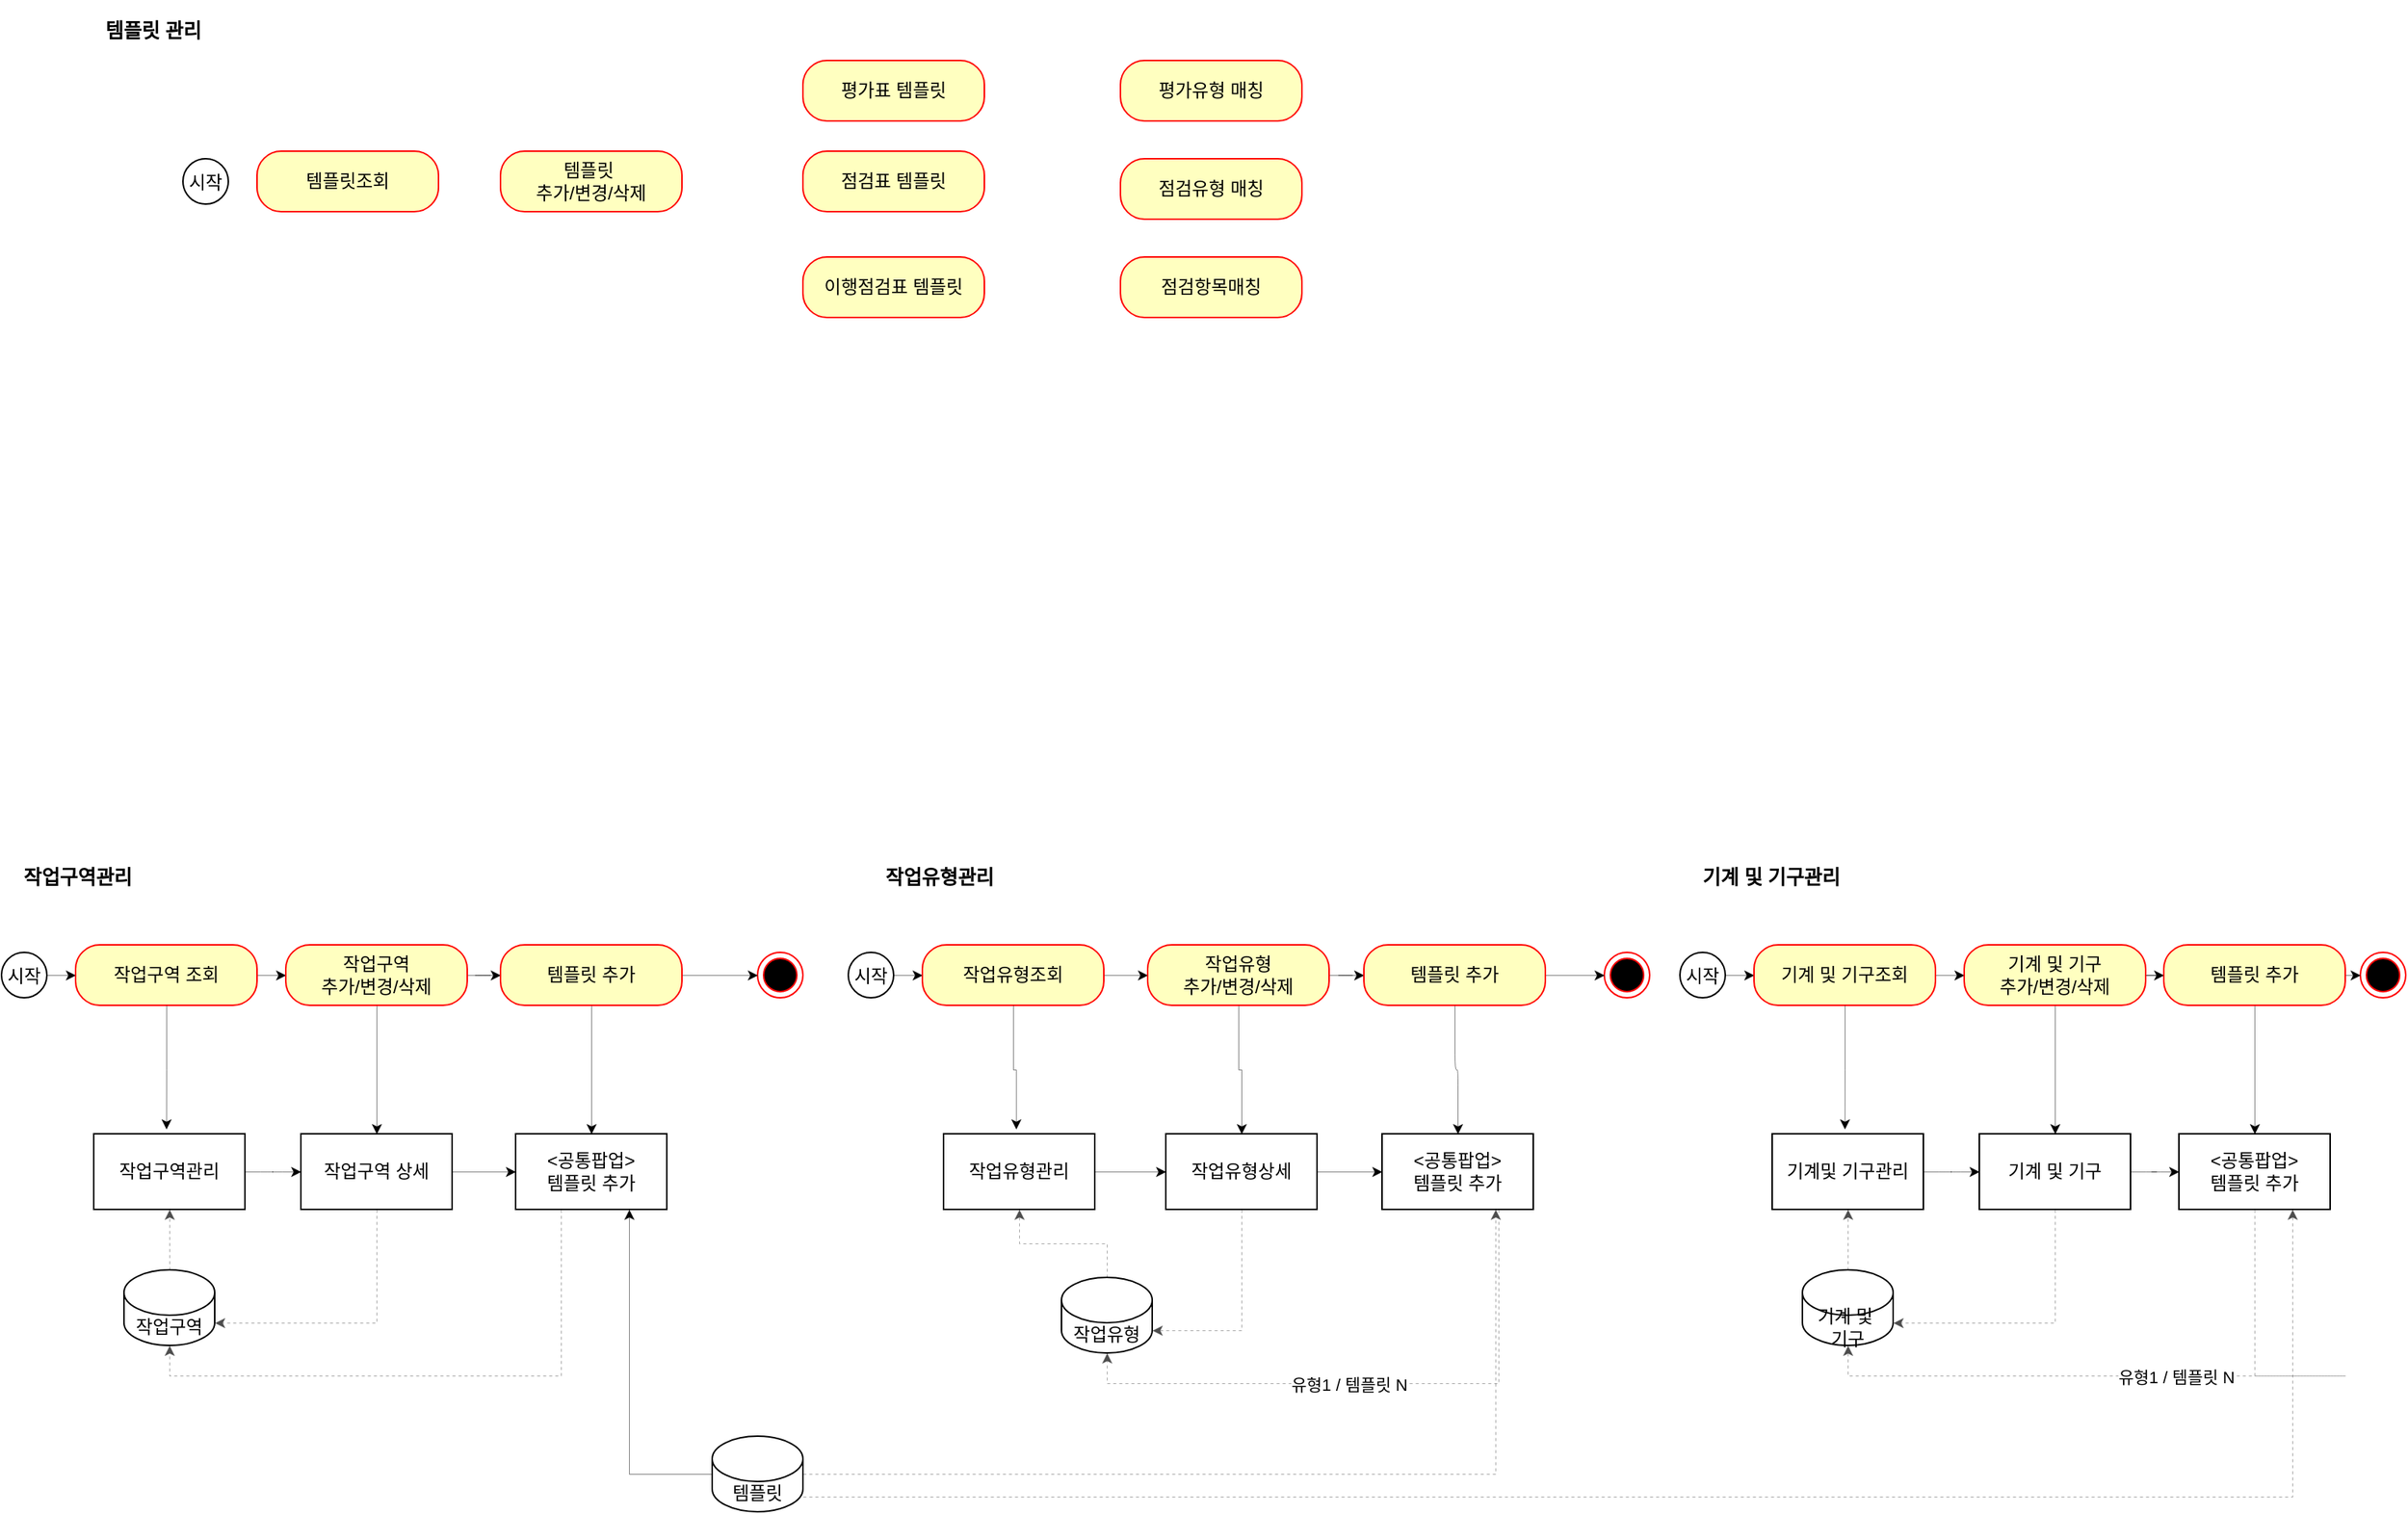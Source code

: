 <mxfile version="24.7.17">
  <diagram name="페이지-1" id="CJ-NocGQA8rgEOxYd6DQ">
    <mxGraphModel dx="2049" dy="1066" grid="1" gridSize="10" guides="1" tooltips="1" connect="1" arrows="1" fold="1" page="1" pageScale="1" pageWidth="1600" pageHeight="1200" math="0" shadow="0">
      <root>
        <mxCell id="0" />
        <mxCell id="1" parent="0" />
        <mxCell id="5AXodJkmoe9g33mTO3XX-12" value="" style="ellipse;html=1;shape=endState;fillColor=#000000;strokeColor=#ff0000;" vertex="1" parent="1">
          <mxGeometry x="510" y="700" width="30" height="30" as="geometry" />
        </mxCell>
        <mxCell id="5AXodJkmoe9g33mTO3XX-20" style="edgeStyle=orthogonalEdgeStyle;rounded=0;orthogonalLoop=1;jettySize=auto;html=1;exitX=1;exitY=0.5;exitDx=0;exitDy=0;entryX=0;entryY=0.5;entryDx=0;entryDy=0;strokeWidth=0.25;" edge="1" parent="1" source="5AXodJkmoe9g33mTO3XX-15" target="5AXodJkmoe9g33mTO3XX-18">
          <mxGeometry relative="1" as="geometry" />
        </mxCell>
        <mxCell id="5AXodJkmoe9g33mTO3XX-15" value="시작" style="ellipse;" vertex="1" parent="1">
          <mxGeometry x="10" y="700" width="30" height="30" as="geometry" />
        </mxCell>
        <mxCell id="5AXodJkmoe9g33mTO3XX-71" style="edgeStyle=orthogonalEdgeStyle;rounded=0;orthogonalLoop=1;jettySize=auto;html=1;exitX=1;exitY=0.5;exitDx=0;exitDy=0;entryX=0;entryY=0.5;entryDx=0;entryDy=0;strokeWidth=0.25;" edge="1" parent="1" source="5AXodJkmoe9g33mTO3XX-18" target="5AXodJkmoe9g33mTO3XX-27">
          <mxGeometry relative="1" as="geometry" />
        </mxCell>
        <mxCell id="5AXodJkmoe9g33mTO3XX-18" value="작업구역 조회" style="rounded=1;whiteSpace=wrap;html=1;arcSize=40;fontColor=#000000;fillColor=#ffffc0;strokeColor=#ff0000;" vertex="1" parent="1">
          <mxGeometry x="59" y="695" width="120" height="40" as="geometry" />
        </mxCell>
        <mxCell id="5AXodJkmoe9g33mTO3XX-84" style="edgeStyle=orthogonalEdgeStyle;shape=connector;rounded=1;orthogonalLoop=1;jettySize=auto;html=1;entryX=0;entryY=0.5;entryDx=0;entryDy=0;strokeColor=default;strokeWidth=0.25;align=center;verticalAlign=middle;fontFamily=Helvetica;fontSize=11;fontColor=default;labelBackgroundColor=default;endArrow=classic;" edge="1" parent="1" source="5AXodJkmoe9g33mTO3XX-26" target="5AXodJkmoe9g33mTO3XX-74">
          <mxGeometry relative="1" as="geometry" />
        </mxCell>
        <mxCell id="5AXodJkmoe9g33mTO3XX-26" value="작업구역관리" style="html=1;dashed=0;whiteSpace=wrap;" vertex="1" parent="1">
          <mxGeometry x="71" y="820" width="100" height="50" as="geometry" />
        </mxCell>
        <mxCell id="5AXodJkmoe9g33mTO3XX-76" style="edgeStyle=orthogonalEdgeStyle;rounded=0;orthogonalLoop=1;jettySize=auto;html=1;entryX=0.5;entryY=0;entryDx=0;entryDy=0;strokeWidth=0.25;" edge="1" parent="1" source="5AXodJkmoe9g33mTO3XX-27" target="5AXodJkmoe9g33mTO3XX-74">
          <mxGeometry relative="1" as="geometry" />
        </mxCell>
        <mxCell id="5AXodJkmoe9g33mTO3XX-81" style="edgeStyle=orthogonalEdgeStyle;rounded=1;orthogonalLoop=1;jettySize=auto;html=1;entryX=0;entryY=0.5;entryDx=0;entryDy=0;strokeWidth=0.25;" edge="1" parent="1" source="5AXodJkmoe9g33mTO3XX-27" target="5AXodJkmoe9g33mTO3XX-35">
          <mxGeometry relative="1" as="geometry" />
        </mxCell>
        <mxCell id="5AXodJkmoe9g33mTO3XX-27" value="작업구역&lt;div&gt;추가/변경/삭제&lt;/div&gt;" style="rounded=1;whiteSpace=wrap;html=1;arcSize=40;fontColor=#000000;fillColor=#ffffc0;strokeColor=#ff0000;" vertex="1" parent="1">
          <mxGeometry x="198" y="695" width="120" height="40" as="geometry" />
        </mxCell>
        <mxCell id="5AXodJkmoe9g33mTO3XX-82" style="edgeStyle=orthogonalEdgeStyle;shape=connector;rounded=1;orthogonalLoop=1;jettySize=auto;html=1;entryX=0.5;entryY=0;entryDx=0;entryDy=0;strokeColor=default;align=center;verticalAlign=middle;fontFamily=Helvetica;fontSize=11;fontColor=default;labelBackgroundColor=default;endArrow=classic;strokeWidth=0.25;" edge="1" parent="1" source="5AXodJkmoe9g33mTO3XX-35" target="5AXodJkmoe9g33mTO3XX-80">
          <mxGeometry relative="1" as="geometry" />
        </mxCell>
        <mxCell id="5AXodJkmoe9g33mTO3XX-92" style="edgeStyle=orthogonalEdgeStyle;shape=connector;curved=0;rounded=0;orthogonalLoop=1;jettySize=auto;html=1;exitX=1;exitY=0.5;exitDx=0;exitDy=0;entryX=0;entryY=0.5;entryDx=0;entryDy=0;strokeColor=default;strokeWidth=0.25;align=center;verticalAlign=middle;fontFamily=Helvetica;fontSize=11;fontColor=default;labelBackgroundColor=default;endArrow=classic;" edge="1" parent="1" source="5AXodJkmoe9g33mTO3XX-35" target="5AXodJkmoe9g33mTO3XX-12">
          <mxGeometry relative="1" as="geometry" />
        </mxCell>
        <mxCell id="5AXodJkmoe9g33mTO3XX-35" value="템플릿 추가" style="rounded=1;whiteSpace=wrap;html=1;arcSize=40;fontColor=#000000;fillColor=#ffffc0;strokeColor=#ff0000;" vertex="1" parent="1">
          <mxGeometry x="340" y="695" width="120" height="40" as="geometry" />
        </mxCell>
        <mxCell id="5AXodJkmoe9g33mTO3XX-77" style="edgeStyle=orthogonalEdgeStyle;rounded=0;orthogonalLoop=1;jettySize=auto;html=1;entryX=0.5;entryY=1;entryDx=0;entryDy=0;dashed=1;dashPattern=8 8;strokeColor=#4D4D4D;align=center;verticalAlign=middle;fontFamily=Helvetica;fontSize=11;fontColor=default;labelBackgroundColor=default;endArrow=classic;strokeWidth=0.25;" edge="1" parent="1" source="5AXodJkmoe9g33mTO3XX-56" target="5AXodJkmoe9g33mTO3XX-26">
          <mxGeometry relative="1" as="geometry" />
        </mxCell>
        <mxCell id="5AXodJkmoe9g33mTO3XX-56" value="작업구역" style="shape=cylinder3;whiteSpace=wrap;html=1;boundedLbl=1;backgroundOutline=1;size=15;" vertex="1" parent="1">
          <mxGeometry x="91" y="910" width="60" height="50" as="geometry" />
        </mxCell>
        <mxCell id="5AXodJkmoe9g33mTO3XX-70" style="edgeStyle=orthogonalEdgeStyle;rounded=0;orthogonalLoop=1;jettySize=auto;html=1;entryX=0.479;entryY=-0.063;entryDx=0;entryDy=0;entryPerimeter=0;strokeWidth=0.25;" edge="1" parent="1" source="5AXodJkmoe9g33mTO3XX-18" target="5AXodJkmoe9g33mTO3XX-26">
          <mxGeometry relative="1" as="geometry" />
        </mxCell>
        <mxCell id="5AXodJkmoe9g33mTO3XX-85" style="edgeStyle=orthogonalEdgeStyle;shape=connector;rounded=1;orthogonalLoop=1;jettySize=auto;html=1;entryX=0;entryY=0.5;entryDx=0;entryDy=0;strokeColor=default;strokeWidth=0.25;align=center;verticalAlign=middle;fontFamily=Helvetica;fontSize=11;fontColor=default;labelBackgroundColor=default;endArrow=classic;" edge="1" parent="1" source="5AXodJkmoe9g33mTO3XX-74" target="5AXodJkmoe9g33mTO3XX-80">
          <mxGeometry relative="1" as="geometry" />
        </mxCell>
        <mxCell id="5AXodJkmoe9g33mTO3XX-74" value="작업구역 상세" style="html=1;dashed=0;whiteSpace=wrap;" vertex="1" parent="1">
          <mxGeometry x="208" y="820" width="100" height="50" as="geometry" />
        </mxCell>
        <mxCell id="5AXodJkmoe9g33mTO3XX-79" style="edgeStyle=orthogonalEdgeStyle;rounded=0;orthogonalLoop=1;jettySize=auto;html=1;entryX=1;entryY=1;entryDx=0;entryDy=-15;entryPerimeter=0;curved=0;exitX=0.5;exitY=1;exitDx=0;exitDy=0;dashed=1;dashPattern=8 8;strokeColor=#4D4D4D;align=center;verticalAlign=middle;fontFamily=Helvetica;fontSize=11;fontColor=default;labelBackgroundColor=default;endArrow=classic;strokeWidth=0.25;" edge="1" parent="1" source="5AXodJkmoe9g33mTO3XX-74" target="5AXodJkmoe9g33mTO3XX-56">
          <mxGeometry relative="1" as="geometry" />
        </mxCell>
        <mxCell id="5AXodJkmoe9g33mTO3XX-80" value="&lt;div&gt;&amp;lt;공통팝업&amp;gt;&lt;/div&gt;템플릿 추가" style="html=1;dashed=0;whiteSpace=wrap;" vertex="1" parent="1">
          <mxGeometry x="350" y="820" width="100" height="50" as="geometry" />
        </mxCell>
        <mxCell id="5AXodJkmoe9g33mTO3XX-90" style="edgeStyle=orthogonalEdgeStyle;shape=connector;curved=0;rounded=0;orthogonalLoop=1;jettySize=auto;html=1;entryX=0.75;entryY=1;entryDx=0;entryDy=0;strokeColor=default;strokeWidth=0.25;align=center;verticalAlign=middle;fontFamily=Helvetica;fontSize=11;fontColor=default;labelBackgroundColor=default;endArrow=classic;" edge="1" parent="1" source="5AXodJkmoe9g33mTO3XX-89" target="5AXodJkmoe9g33mTO3XX-80">
          <mxGeometry relative="1" as="geometry" />
        </mxCell>
        <mxCell id="5AXodJkmoe9g33mTO3XX-117" style="edgeStyle=orthogonalEdgeStyle;shape=connector;curved=0;rounded=0;orthogonalLoop=1;jettySize=auto;html=1;entryX=0.75;entryY=1;entryDx=0;entryDy=0;strokeColor=#4D4D4D;strokeWidth=0.25;align=center;verticalAlign=middle;fontFamily=Helvetica;fontSize=11;fontColor=default;labelBackgroundColor=default;endArrow=classic;dashed=1;dashPattern=8 8;" edge="1" parent="1" source="5AXodJkmoe9g33mTO3XX-89" target="5AXodJkmoe9g33mTO3XX-113">
          <mxGeometry relative="1" as="geometry" />
        </mxCell>
        <mxCell id="5AXodJkmoe9g33mTO3XX-141" style="edgeStyle=orthogonalEdgeStyle;shape=connector;curved=0;rounded=0;orthogonalLoop=1;jettySize=auto;html=1;entryX=0.75;entryY=1;entryDx=0;entryDy=0;strokeColor=#4D4D4D;strokeWidth=0.25;align=center;verticalAlign=middle;fontFamily=Helvetica;fontSize=11;fontColor=default;labelBackgroundColor=default;endArrow=classic;dashed=1;dashPattern=8 8;exitX=1;exitY=0.8;exitDx=0;exitDy=0;exitPerimeter=0;" edge="1" parent="1" source="5AXodJkmoe9g33mTO3XX-89" target="5AXodJkmoe9g33mTO3XX-138">
          <mxGeometry relative="1" as="geometry" />
        </mxCell>
        <mxCell id="5AXodJkmoe9g33mTO3XX-89" value="템플릿" style="shape=cylinder3;whiteSpace=wrap;html=1;boundedLbl=1;backgroundOutline=1;size=15;" vertex="1" parent="1">
          <mxGeometry x="480" y="1020" width="60" height="50" as="geometry" />
        </mxCell>
        <mxCell id="5AXodJkmoe9g33mTO3XX-93" style="edgeStyle=orthogonalEdgeStyle;shape=connector;curved=0;rounded=0;orthogonalLoop=1;jettySize=auto;html=1;entryX=0.5;entryY=1;entryDx=0;entryDy=0;entryPerimeter=0;strokeColor=#4D4D4D;strokeWidth=0.25;align=center;verticalAlign=middle;fontFamily=Helvetica;fontSize=11;fontColor=default;labelBackgroundColor=default;endArrow=classic;dashed=1;dashPattern=8 8;" edge="1" parent="1" source="5AXodJkmoe9g33mTO3XX-80" target="5AXodJkmoe9g33mTO3XX-56">
          <mxGeometry relative="1" as="geometry">
            <Array as="points">
              <mxPoint x="380" y="980" />
              <mxPoint x="121" y="980" />
            </Array>
          </mxGeometry>
        </mxCell>
        <mxCell id="5AXodJkmoe9g33mTO3XX-94" value="" style="ellipse;html=1;shape=endState;fillColor=#000000;strokeColor=#ff0000;" vertex="1" parent="1">
          <mxGeometry x="1070" y="700" width="30" height="30" as="geometry" />
        </mxCell>
        <mxCell id="5AXodJkmoe9g33mTO3XX-95" style="edgeStyle=orthogonalEdgeStyle;rounded=0;orthogonalLoop=1;jettySize=auto;html=1;exitX=1;exitY=0.5;exitDx=0;exitDy=0;entryX=0;entryY=0.5;entryDx=0;entryDy=0;strokeWidth=0.25;" edge="1" source="5AXodJkmoe9g33mTO3XX-96" target="5AXodJkmoe9g33mTO3XX-98" parent="1">
          <mxGeometry relative="1" as="geometry" />
        </mxCell>
        <mxCell id="5AXodJkmoe9g33mTO3XX-96" value="시작" style="ellipse;" vertex="1" parent="1">
          <mxGeometry x="570" y="700" width="30" height="30" as="geometry" />
        </mxCell>
        <mxCell id="5AXodJkmoe9g33mTO3XX-97" style="edgeStyle=orthogonalEdgeStyle;rounded=0;orthogonalLoop=1;jettySize=auto;html=1;exitX=1;exitY=0.5;exitDx=0;exitDy=0;entryX=0;entryY=0.5;entryDx=0;entryDy=0;strokeWidth=0.25;" edge="1" source="5AXodJkmoe9g33mTO3XX-98" target="5AXodJkmoe9g33mTO3XX-103" parent="1">
          <mxGeometry relative="1" as="geometry" />
        </mxCell>
        <mxCell id="5AXodJkmoe9g33mTO3XX-98" value="작업유형조회" style="rounded=1;whiteSpace=wrap;html=1;arcSize=40;fontColor=#000000;fillColor=#ffffc0;strokeColor=#ff0000;" vertex="1" parent="1">
          <mxGeometry x="619" y="695" width="120" height="40" as="geometry" />
        </mxCell>
        <mxCell id="5AXodJkmoe9g33mTO3XX-99" style="edgeStyle=orthogonalEdgeStyle;shape=connector;rounded=1;orthogonalLoop=1;jettySize=auto;html=1;entryX=0;entryY=0.5;entryDx=0;entryDy=0;strokeColor=default;strokeWidth=0.25;align=center;verticalAlign=middle;fontFamily=Helvetica;fontSize=11;fontColor=default;labelBackgroundColor=default;endArrow=classic;" edge="1" source="5AXodJkmoe9g33mTO3XX-100" target="5AXodJkmoe9g33mTO3XX-111" parent="1">
          <mxGeometry relative="1" as="geometry" />
        </mxCell>
        <mxCell id="5AXodJkmoe9g33mTO3XX-100" value="작업유형관리" style="html=1;dashed=0;whiteSpace=wrap;" vertex="1" parent="1">
          <mxGeometry x="633" y="820" width="100" height="50" as="geometry" />
        </mxCell>
        <mxCell id="5AXodJkmoe9g33mTO3XX-101" style="edgeStyle=orthogonalEdgeStyle;rounded=0;orthogonalLoop=1;jettySize=auto;html=1;entryX=0.5;entryY=0;entryDx=0;entryDy=0;strokeWidth=0.25;" edge="1" source="5AXodJkmoe9g33mTO3XX-103" target="5AXodJkmoe9g33mTO3XX-111" parent="1">
          <mxGeometry relative="1" as="geometry" />
        </mxCell>
        <mxCell id="5AXodJkmoe9g33mTO3XX-102" style="edgeStyle=orthogonalEdgeStyle;rounded=1;orthogonalLoop=1;jettySize=auto;html=1;entryX=0;entryY=0.5;entryDx=0;entryDy=0;strokeWidth=0.25;" edge="1" source="5AXodJkmoe9g33mTO3XX-103" target="5AXodJkmoe9g33mTO3XX-106" parent="1">
          <mxGeometry relative="1" as="geometry" />
        </mxCell>
        <mxCell id="5AXodJkmoe9g33mTO3XX-103" value="&lt;div&gt;작업유형&lt;/div&gt;&lt;div&gt;추가/변경/삭제&lt;/div&gt;" style="rounded=1;whiteSpace=wrap;html=1;arcSize=40;fontColor=#000000;fillColor=#ffffc0;strokeColor=#ff0000;" vertex="1" parent="1">
          <mxGeometry x="768" y="695" width="120" height="40" as="geometry" />
        </mxCell>
        <mxCell id="5AXodJkmoe9g33mTO3XX-104" style="edgeStyle=orthogonalEdgeStyle;shape=connector;rounded=1;orthogonalLoop=1;jettySize=auto;html=1;entryX=0.5;entryY=0;entryDx=0;entryDy=0;strokeColor=default;align=center;verticalAlign=middle;fontFamily=Helvetica;fontSize=11;fontColor=default;labelBackgroundColor=default;endArrow=classic;strokeWidth=0.25;" edge="1" source="5AXodJkmoe9g33mTO3XX-106" target="5AXodJkmoe9g33mTO3XX-113" parent="1">
          <mxGeometry relative="1" as="geometry" />
        </mxCell>
        <mxCell id="5AXodJkmoe9g33mTO3XX-105" style="edgeStyle=orthogonalEdgeStyle;shape=connector;curved=0;rounded=0;orthogonalLoop=1;jettySize=auto;html=1;exitX=1;exitY=0.5;exitDx=0;exitDy=0;entryX=0;entryY=0.5;entryDx=0;entryDy=0;strokeColor=default;strokeWidth=0.25;align=center;verticalAlign=middle;fontFamily=Helvetica;fontSize=11;fontColor=default;labelBackgroundColor=default;endArrow=classic;" edge="1" source="5AXodJkmoe9g33mTO3XX-106" target="5AXodJkmoe9g33mTO3XX-94" parent="1">
          <mxGeometry relative="1" as="geometry" />
        </mxCell>
        <mxCell id="5AXodJkmoe9g33mTO3XX-106" value="템플릿 추가" style="rounded=1;whiteSpace=wrap;html=1;arcSize=40;fontColor=#000000;fillColor=#ffffc0;strokeColor=#ff0000;" vertex="1" parent="1">
          <mxGeometry x="911" y="695" width="120" height="40" as="geometry" />
        </mxCell>
        <mxCell id="5AXodJkmoe9g33mTO3XX-107" style="edgeStyle=orthogonalEdgeStyle;rounded=0;orthogonalLoop=1;jettySize=auto;html=1;entryX=0.5;entryY=1;entryDx=0;entryDy=0;dashed=1;dashPattern=8 8;strokeColor=#4D4D4D;align=center;verticalAlign=middle;fontFamily=Helvetica;fontSize=11;fontColor=default;labelBackgroundColor=default;endArrow=classic;strokeWidth=0.25;" edge="1" source="5AXodJkmoe9g33mTO3XX-108" target="5AXodJkmoe9g33mTO3XX-100" parent="1">
          <mxGeometry relative="1" as="geometry" />
        </mxCell>
        <mxCell id="5AXodJkmoe9g33mTO3XX-108" value="작업유형" style="shape=cylinder3;whiteSpace=wrap;html=1;boundedLbl=1;backgroundOutline=1;size=15;" vertex="1" parent="1">
          <mxGeometry x="711" y="915" width="60" height="50" as="geometry" />
        </mxCell>
        <mxCell id="5AXodJkmoe9g33mTO3XX-109" style="edgeStyle=orthogonalEdgeStyle;rounded=0;orthogonalLoop=1;jettySize=auto;html=1;entryX=0.479;entryY=-0.063;entryDx=0;entryDy=0;entryPerimeter=0;strokeWidth=0.25;" edge="1" source="5AXodJkmoe9g33mTO3XX-98" target="5AXodJkmoe9g33mTO3XX-100" parent="1">
          <mxGeometry relative="1" as="geometry" />
        </mxCell>
        <mxCell id="5AXodJkmoe9g33mTO3XX-110" style="edgeStyle=orthogonalEdgeStyle;shape=connector;rounded=1;orthogonalLoop=1;jettySize=auto;html=1;entryX=0;entryY=0.5;entryDx=0;entryDy=0;strokeColor=default;strokeWidth=0.25;align=center;verticalAlign=middle;fontFamily=Helvetica;fontSize=11;fontColor=default;labelBackgroundColor=default;endArrow=classic;" edge="1" source="5AXodJkmoe9g33mTO3XX-111" target="5AXodJkmoe9g33mTO3XX-113" parent="1">
          <mxGeometry relative="1" as="geometry" />
        </mxCell>
        <mxCell id="5AXodJkmoe9g33mTO3XX-111" value="작업유형상세" style="html=1;dashed=0;whiteSpace=wrap;" vertex="1" parent="1">
          <mxGeometry x="780" y="820" width="100" height="50" as="geometry" />
        </mxCell>
        <mxCell id="5AXodJkmoe9g33mTO3XX-112" style="edgeStyle=orthogonalEdgeStyle;rounded=0;orthogonalLoop=1;jettySize=auto;html=1;entryX=1;entryY=1;entryDx=0;entryDy=-15;entryPerimeter=0;curved=0;exitX=0.5;exitY=1;exitDx=0;exitDy=0;dashed=1;dashPattern=8 8;strokeColor=#4D4D4D;align=center;verticalAlign=middle;fontFamily=Helvetica;fontSize=11;fontColor=default;labelBackgroundColor=default;endArrow=classic;strokeWidth=0.25;" edge="1" source="5AXodJkmoe9g33mTO3XX-111" target="5AXodJkmoe9g33mTO3XX-108" parent="1">
          <mxGeometry relative="1" as="geometry" />
        </mxCell>
        <mxCell id="5AXodJkmoe9g33mTO3XX-113" value="&lt;div&gt;&amp;lt;공통팝업&amp;gt;&lt;/div&gt;템플릿 추가" style="html=1;dashed=0;whiteSpace=wrap;" vertex="1" parent="1">
          <mxGeometry x="923" y="820" width="100" height="50" as="geometry" />
        </mxCell>
        <mxCell id="5AXodJkmoe9g33mTO3XX-116" style="edgeStyle=orthogonalEdgeStyle;shape=connector;curved=0;rounded=0;orthogonalLoop=1;jettySize=auto;html=1;entryX=0.5;entryY=1;entryDx=0;entryDy=0;entryPerimeter=0;strokeColor=#4D4D4D;strokeWidth=0.25;align=center;verticalAlign=middle;fontFamily=Helvetica;fontSize=11;fontColor=default;labelBackgroundColor=default;endArrow=classic;dashed=1;dashPattern=8 8;" edge="1" source="5AXodJkmoe9g33mTO3XX-113" target="5AXodJkmoe9g33mTO3XX-108" parent="1">
          <mxGeometry relative="1" as="geometry">
            <Array as="points">
              <mxPoint x="1000" y="985" />
              <mxPoint x="741" y="985" />
            </Array>
          </mxGeometry>
        </mxCell>
        <mxCell id="5AXodJkmoe9g33mTO3XX-118" value="유형1 / 템플릿 N" style="edgeLabel;html=1;align=center;verticalAlign=middle;resizable=0;points=[];rounded=1;fontFamily=Helvetica;fontSize=11;fontColor=default;labelBackgroundColor=default;" vertex="1" connectable="0" parent="5AXodJkmoe9g33mTO3XX-116">
          <mxGeometry x="0.089" y="1" relative="1" as="geometry">
            <mxPoint as="offset" />
          </mxGeometry>
        </mxCell>
        <mxCell id="5AXodJkmoe9g33mTO3XX-119" value="" style="ellipse;html=1;shape=endState;fillColor=#000000;strokeColor=#ff0000;" vertex="1" parent="1">
          <mxGeometry x="1570" y="700" width="30" height="30" as="geometry" />
        </mxCell>
        <mxCell id="5AXodJkmoe9g33mTO3XX-120" style="edgeStyle=orthogonalEdgeStyle;rounded=0;orthogonalLoop=1;jettySize=auto;html=1;exitX=1;exitY=0.5;exitDx=0;exitDy=0;entryX=0;entryY=0.5;entryDx=0;entryDy=0;strokeWidth=0.25;" edge="1" source="5AXodJkmoe9g33mTO3XX-121" target="5AXodJkmoe9g33mTO3XX-123" parent="1">
          <mxGeometry relative="1" as="geometry" />
        </mxCell>
        <mxCell id="5AXodJkmoe9g33mTO3XX-121" value="시작" style="ellipse;" vertex="1" parent="1">
          <mxGeometry x="1120" y="700" width="30" height="30" as="geometry" />
        </mxCell>
        <mxCell id="5AXodJkmoe9g33mTO3XX-122" style="edgeStyle=orthogonalEdgeStyle;rounded=0;orthogonalLoop=1;jettySize=auto;html=1;exitX=1;exitY=0.5;exitDx=0;exitDy=0;entryX=0;entryY=0.5;entryDx=0;entryDy=0;strokeWidth=0.25;" edge="1" source="5AXodJkmoe9g33mTO3XX-123" target="5AXodJkmoe9g33mTO3XX-128" parent="1">
          <mxGeometry relative="1" as="geometry" />
        </mxCell>
        <mxCell id="5AXodJkmoe9g33mTO3XX-123" value="기계 및 기구조회" style="rounded=1;whiteSpace=wrap;html=1;arcSize=40;fontColor=#000000;fillColor=#ffffc0;strokeColor=#ff0000;" vertex="1" parent="1">
          <mxGeometry x="1169" y="695" width="120" height="40" as="geometry" />
        </mxCell>
        <mxCell id="5AXodJkmoe9g33mTO3XX-124" style="edgeStyle=orthogonalEdgeStyle;shape=connector;rounded=1;orthogonalLoop=1;jettySize=auto;html=1;entryX=0;entryY=0.5;entryDx=0;entryDy=0;strokeColor=default;strokeWidth=0.25;align=center;verticalAlign=middle;fontFamily=Helvetica;fontSize=11;fontColor=default;labelBackgroundColor=default;endArrow=classic;" edge="1" source="5AXodJkmoe9g33mTO3XX-125" target="5AXodJkmoe9g33mTO3XX-136" parent="1">
          <mxGeometry relative="1" as="geometry" />
        </mxCell>
        <mxCell id="5AXodJkmoe9g33mTO3XX-125" value="기계및 기구관리" style="html=1;dashed=0;whiteSpace=wrap;" vertex="1" parent="1">
          <mxGeometry x="1181" y="820" width="100" height="50" as="geometry" />
        </mxCell>
        <mxCell id="5AXodJkmoe9g33mTO3XX-126" style="edgeStyle=orthogonalEdgeStyle;rounded=0;orthogonalLoop=1;jettySize=auto;html=1;entryX=0.5;entryY=0;entryDx=0;entryDy=0;strokeWidth=0.25;" edge="1" source="5AXodJkmoe9g33mTO3XX-128" target="5AXodJkmoe9g33mTO3XX-136" parent="1">
          <mxGeometry relative="1" as="geometry" />
        </mxCell>
        <mxCell id="5AXodJkmoe9g33mTO3XX-127" style="edgeStyle=orthogonalEdgeStyle;rounded=1;orthogonalLoop=1;jettySize=auto;html=1;entryX=0;entryY=0.5;entryDx=0;entryDy=0;strokeWidth=0.25;" edge="1" source="5AXodJkmoe9g33mTO3XX-128" target="5AXodJkmoe9g33mTO3XX-131" parent="1">
          <mxGeometry relative="1" as="geometry" />
        </mxCell>
        <mxCell id="5AXodJkmoe9g33mTO3XX-128" value="&lt;div&gt;기계 및 기구&lt;/div&gt;&lt;div&gt;추가/변경/삭제&lt;/div&gt;" style="rounded=1;whiteSpace=wrap;html=1;arcSize=40;fontColor=#000000;fillColor=#ffffc0;strokeColor=#ff0000;" vertex="1" parent="1">
          <mxGeometry x="1308" y="695" width="120" height="40" as="geometry" />
        </mxCell>
        <mxCell id="5AXodJkmoe9g33mTO3XX-129" style="edgeStyle=orthogonalEdgeStyle;shape=connector;rounded=1;orthogonalLoop=1;jettySize=auto;html=1;entryX=0.5;entryY=0;entryDx=0;entryDy=0;strokeColor=default;align=center;verticalAlign=middle;fontFamily=Helvetica;fontSize=11;fontColor=default;labelBackgroundColor=default;endArrow=classic;strokeWidth=0.25;" edge="1" source="5AXodJkmoe9g33mTO3XX-131" target="5AXodJkmoe9g33mTO3XX-138" parent="1">
          <mxGeometry relative="1" as="geometry" />
        </mxCell>
        <mxCell id="5AXodJkmoe9g33mTO3XX-130" style="edgeStyle=orthogonalEdgeStyle;shape=connector;curved=0;rounded=0;orthogonalLoop=1;jettySize=auto;html=1;exitX=1;exitY=0.5;exitDx=0;exitDy=0;entryX=0;entryY=0.5;entryDx=0;entryDy=0;strokeColor=default;strokeWidth=0.25;align=center;verticalAlign=middle;fontFamily=Helvetica;fontSize=11;fontColor=default;labelBackgroundColor=default;endArrow=classic;" edge="1" source="5AXodJkmoe9g33mTO3XX-131" target="5AXodJkmoe9g33mTO3XX-119" parent="1">
          <mxGeometry relative="1" as="geometry" />
        </mxCell>
        <mxCell id="5AXodJkmoe9g33mTO3XX-131" value="템플릿 추가" style="rounded=1;whiteSpace=wrap;html=1;arcSize=40;fontColor=#000000;fillColor=#ffffc0;strokeColor=#ff0000;" vertex="1" parent="1">
          <mxGeometry x="1440" y="695" width="120" height="40" as="geometry" />
        </mxCell>
        <mxCell id="5AXodJkmoe9g33mTO3XX-132" style="edgeStyle=orthogonalEdgeStyle;rounded=0;orthogonalLoop=1;jettySize=auto;html=1;entryX=0.5;entryY=1;entryDx=0;entryDy=0;dashed=1;dashPattern=8 8;strokeColor=#4D4D4D;align=center;verticalAlign=middle;fontFamily=Helvetica;fontSize=11;fontColor=default;labelBackgroundColor=default;endArrow=classic;strokeWidth=0.25;" edge="1" source="5AXodJkmoe9g33mTO3XX-133" target="5AXodJkmoe9g33mTO3XX-125" parent="1">
          <mxGeometry relative="1" as="geometry" />
        </mxCell>
        <mxCell id="5AXodJkmoe9g33mTO3XX-133" value="기계 및&amp;nbsp;&lt;div&gt;기구&lt;/div&gt;" style="shape=cylinder3;whiteSpace=wrap;html=1;boundedLbl=1;backgroundOutline=1;size=15;" vertex="1" parent="1">
          <mxGeometry x="1201" y="910" width="60" height="50" as="geometry" />
        </mxCell>
        <mxCell id="5AXodJkmoe9g33mTO3XX-134" style="edgeStyle=orthogonalEdgeStyle;rounded=0;orthogonalLoop=1;jettySize=auto;html=1;entryX=0.479;entryY=-0.063;entryDx=0;entryDy=0;entryPerimeter=0;strokeWidth=0.25;" edge="1" source="5AXodJkmoe9g33mTO3XX-123" target="5AXodJkmoe9g33mTO3XX-125" parent="1">
          <mxGeometry relative="1" as="geometry" />
        </mxCell>
        <mxCell id="5AXodJkmoe9g33mTO3XX-135" style="edgeStyle=orthogonalEdgeStyle;shape=connector;rounded=1;orthogonalLoop=1;jettySize=auto;html=1;entryX=0;entryY=0.5;entryDx=0;entryDy=0;strokeColor=default;strokeWidth=0.25;align=center;verticalAlign=middle;fontFamily=Helvetica;fontSize=11;fontColor=default;labelBackgroundColor=default;endArrow=classic;" edge="1" source="5AXodJkmoe9g33mTO3XX-136" target="5AXodJkmoe9g33mTO3XX-138" parent="1">
          <mxGeometry relative="1" as="geometry" />
        </mxCell>
        <mxCell id="5AXodJkmoe9g33mTO3XX-136" value="기계 및 기구" style="html=1;dashed=0;whiteSpace=wrap;" vertex="1" parent="1">
          <mxGeometry x="1318" y="820" width="100" height="50" as="geometry" />
        </mxCell>
        <mxCell id="5AXodJkmoe9g33mTO3XX-137" style="edgeStyle=orthogonalEdgeStyle;rounded=0;orthogonalLoop=1;jettySize=auto;html=1;entryX=1;entryY=1;entryDx=0;entryDy=-15;entryPerimeter=0;curved=0;exitX=0.5;exitY=1;exitDx=0;exitDy=0;dashed=1;dashPattern=8 8;strokeColor=#4D4D4D;align=center;verticalAlign=middle;fontFamily=Helvetica;fontSize=11;fontColor=default;labelBackgroundColor=default;endArrow=classic;strokeWidth=0.25;" edge="1" source="5AXodJkmoe9g33mTO3XX-136" target="5AXodJkmoe9g33mTO3XX-133" parent="1">
          <mxGeometry relative="1" as="geometry" />
        </mxCell>
        <mxCell id="5AXodJkmoe9g33mTO3XX-138" value="&lt;div&gt;&amp;lt;공통팝업&amp;gt;&lt;/div&gt;템플릿 추가" style="html=1;dashed=0;whiteSpace=wrap;" vertex="1" parent="1">
          <mxGeometry x="1450" y="820" width="100" height="50" as="geometry" />
        </mxCell>
        <mxCell id="5AXodJkmoe9g33mTO3XX-139" style="edgeStyle=orthogonalEdgeStyle;shape=connector;curved=0;rounded=0;orthogonalLoop=1;jettySize=auto;html=1;entryX=0.5;entryY=1;entryDx=0;entryDy=0;entryPerimeter=0;strokeColor=#4D4D4D;strokeWidth=0.25;align=center;verticalAlign=middle;fontFamily=Helvetica;fontSize=11;fontColor=default;labelBackgroundColor=default;endArrow=classic;dashed=1;dashPattern=8 8;" edge="1" source="5AXodJkmoe9g33mTO3XX-138" target="5AXodJkmoe9g33mTO3XX-133" parent="1">
          <mxGeometry relative="1" as="geometry">
            <Array as="points">
              <mxPoint x="1560" y="980" />
              <mxPoint x="1301" y="980" />
            </Array>
          </mxGeometry>
        </mxCell>
        <mxCell id="5AXodJkmoe9g33mTO3XX-140" value="유형1 / 템플릿 N" style="edgeLabel;html=1;align=center;verticalAlign=middle;resizable=0;points=[];rounded=1;fontFamily=Helvetica;fontSize=11;fontColor=default;labelBackgroundColor=default;" vertex="1" connectable="0" parent="5AXodJkmoe9g33mTO3XX-139">
          <mxGeometry x="0.089" y="1" relative="1" as="geometry">
            <mxPoint as="offset" />
          </mxGeometry>
        </mxCell>
        <mxCell id="5AXodJkmoe9g33mTO3XX-142" value="작업구역관리" style="text;strokeColor=none;fillColor=none;html=1;fontSize=13;fontStyle=1;verticalAlign=middle;align=center;fontFamily=Helvetica;fontColor=default;labelBackgroundColor=default;" vertex="1" parent="1">
          <mxGeometry x="10" y="630" width="100" height="40" as="geometry" />
        </mxCell>
        <mxCell id="5AXodJkmoe9g33mTO3XX-144" value="작업유형관리" style="text;strokeColor=none;fillColor=none;html=1;fontSize=13;fontStyle=1;verticalAlign=middle;align=center;fontFamily=Helvetica;fontColor=default;labelBackgroundColor=default;" vertex="1" parent="1">
          <mxGeometry x="580" y="630" width="100" height="40" as="geometry" />
        </mxCell>
        <mxCell id="5AXodJkmoe9g33mTO3XX-145" value="기계 및 기구관리" style="text;strokeColor=none;fillColor=none;html=1;fontSize=13;fontStyle=1;verticalAlign=middle;align=center;fontFamily=Helvetica;fontColor=default;labelBackgroundColor=default;" vertex="1" parent="1">
          <mxGeometry x="1130" y="630" width="100" height="40" as="geometry" />
        </mxCell>
        <mxCell id="5AXodJkmoe9g33mTO3XX-146" value="템플릿 관리" style="text;strokeColor=none;fillColor=none;html=1;fontSize=13;fontStyle=1;verticalAlign=middle;align=center;fontFamily=Helvetica;fontColor=default;labelBackgroundColor=default;" vertex="1" parent="1">
          <mxGeometry x="60" y="70" width="100" height="40" as="geometry" />
        </mxCell>
        <mxCell id="5AXodJkmoe9g33mTO3XX-147" value="시작" style="ellipse;" vertex="1" parent="1">
          <mxGeometry x="130" y="175" width="30" height="30" as="geometry" />
        </mxCell>
        <mxCell id="5AXodJkmoe9g33mTO3XX-148" value="템플릿조회" style="rounded=1;whiteSpace=wrap;html=1;arcSize=40;fontColor=#000000;fillColor=#ffffc0;strokeColor=#ff0000;" vertex="1" parent="1">
          <mxGeometry x="179" y="170" width="120" height="40" as="geometry" />
        </mxCell>
        <mxCell id="5AXodJkmoe9g33mTO3XX-149" value="템플릿&amp;nbsp;&lt;div&gt;추가/변경/삭제&lt;/div&gt;" style="rounded=1;whiteSpace=wrap;html=1;arcSize=40;fontColor=#000000;fillColor=#ffffc0;strokeColor=#ff0000;" vertex="1" parent="1">
          <mxGeometry x="340" y="170" width="120" height="40" as="geometry" />
        </mxCell>
        <mxCell id="5AXodJkmoe9g33mTO3XX-150" value="평가표 템플릿" style="rounded=1;whiteSpace=wrap;html=1;arcSize=40;fontColor=#000000;fillColor=#ffffc0;strokeColor=#ff0000;" vertex="1" parent="1">
          <mxGeometry x="540" y="110" width="120" height="40" as="geometry" />
        </mxCell>
        <mxCell id="5AXodJkmoe9g33mTO3XX-151" value="점검표 템플릿" style="rounded=1;whiteSpace=wrap;html=1;arcSize=40;fontColor=#000000;fillColor=#ffffc0;strokeColor=#ff0000;" vertex="1" parent="1">
          <mxGeometry x="540" y="170" width="120" height="40" as="geometry" />
        </mxCell>
        <mxCell id="5AXodJkmoe9g33mTO3XX-152" value="이행점검표 템플릿" style="rounded=1;whiteSpace=wrap;html=1;arcSize=40;fontColor=#000000;fillColor=#ffffc0;strokeColor=#ff0000;" vertex="1" parent="1">
          <mxGeometry x="540" y="240" width="120" height="40" as="geometry" />
        </mxCell>
        <mxCell id="5AXodJkmoe9g33mTO3XX-153" value="평가유형 매칭" style="rounded=1;whiteSpace=wrap;html=1;arcSize=40;fontColor=#000000;fillColor=#ffffc0;strokeColor=#ff0000;" vertex="1" parent="1">
          <mxGeometry x="750" y="110" width="120" height="40" as="geometry" />
        </mxCell>
        <mxCell id="5AXodJkmoe9g33mTO3XX-160" value="점검유형 매칭" style="rounded=1;whiteSpace=wrap;html=1;arcSize=40;fontColor=#000000;fillColor=#ffffc0;strokeColor=#ff0000;" vertex="1" parent="1">
          <mxGeometry x="750" y="175" width="120" height="40" as="geometry" />
        </mxCell>
        <mxCell id="5AXodJkmoe9g33mTO3XX-161" value="점검항목매칭" style="rounded=1;whiteSpace=wrap;html=1;arcSize=40;fontColor=#000000;fillColor=#ffffc0;strokeColor=#ff0000;" vertex="1" parent="1">
          <mxGeometry x="750" y="240" width="120" height="40" as="geometry" />
        </mxCell>
      </root>
    </mxGraphModel>
  </diagram>
</mxfile>
